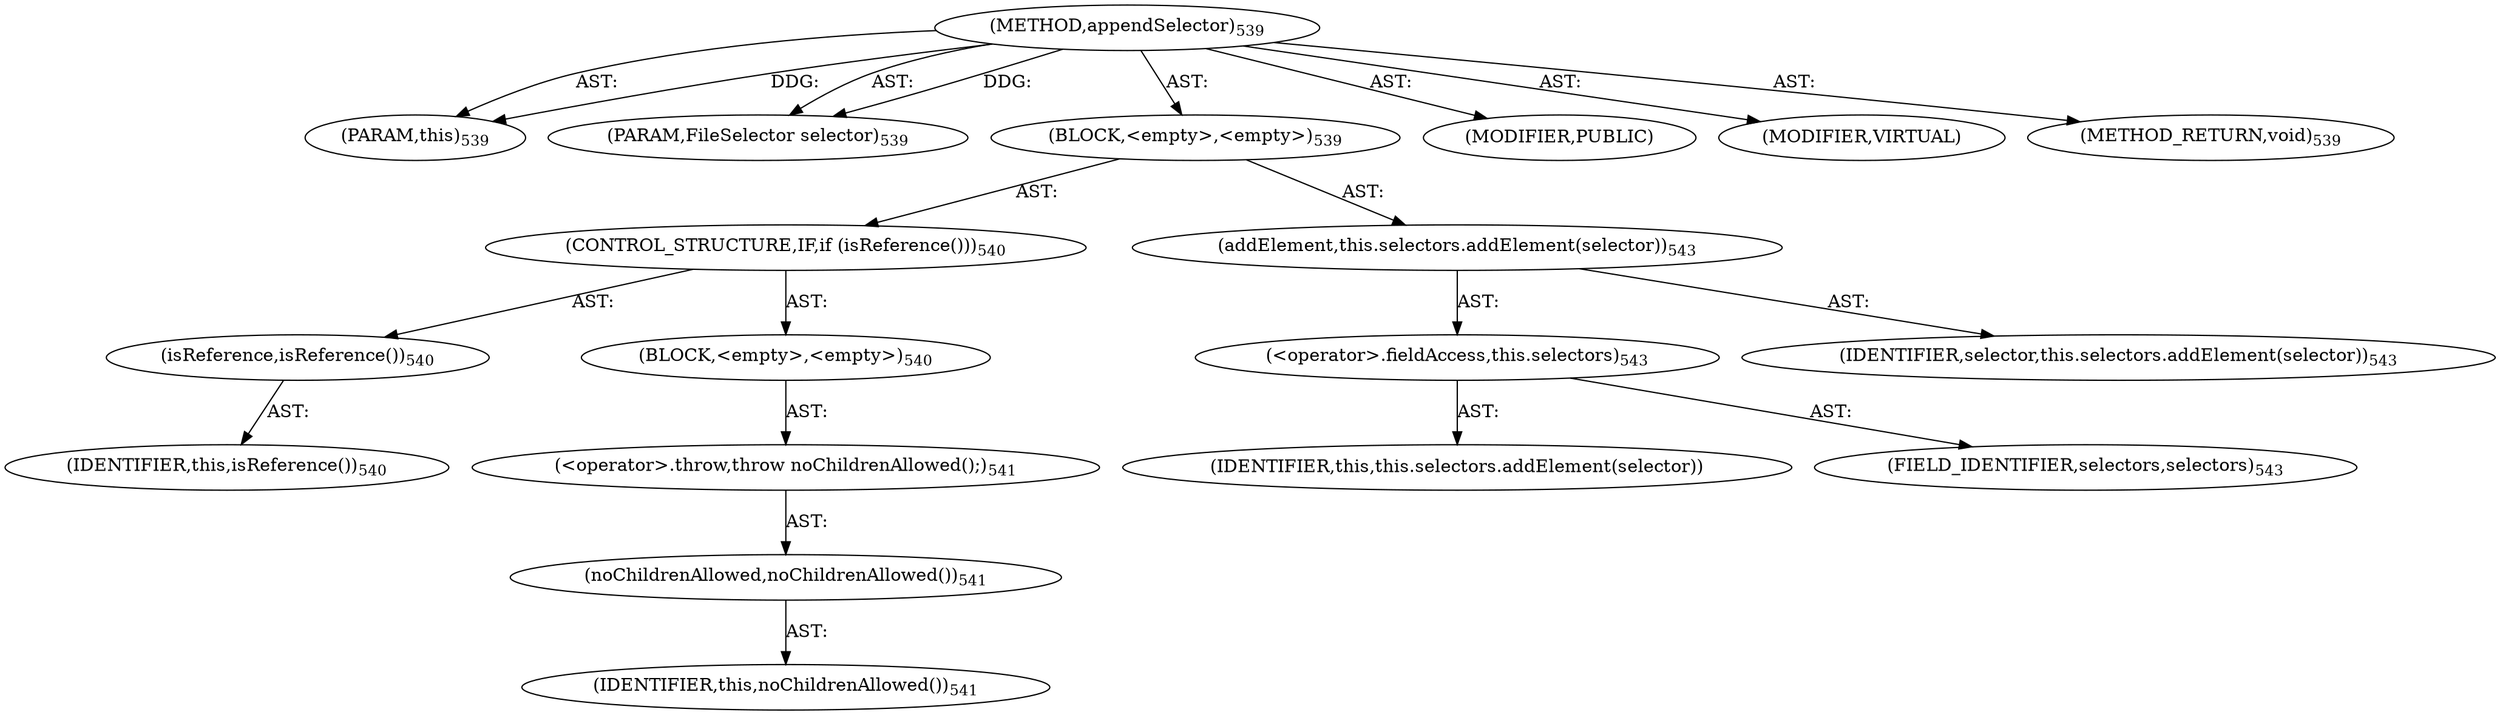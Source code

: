 digraph "appendSelector" {  
"111669149724" [label = <(METHOD,appendSelector)<SUB>539</SUB>> ]
"115964117018" [label = <(PARAM,this)<SUB>539</SUB>> ]
"115964117059" [label = <(PARAM,FileSelector selector)<SUB>539</SUB>> ]
"25769803854" [label = <(BLOCK,&lt;empty&gt;,&lt;empty&gt;)<SUB>539</SUB>> ]
"47244640301" [label = <(CONTROL_STRUCTURE,IF,if (isReference()))<SUB>540</SUB>> ]
"30064771434" [label = <(isReference,isReference())<SUB>540</SUB>> ]
"68719476817" [label = <(IDENTIFIER,this,isReference())<SUB>540</SUB>> ]
"25769803855" [label = <(BLOCK,&lt;empty&gt;,&lt;empty&gt;)<SUB>540</SUB>> ]
"30064771435" [label = <(&lt;operator&gt;.throw,throw noChildrenAllowed();)<SUB>541</SUB>> ]
"30064771436" [label = <(noChildrenAllowed,noChildrenAllowed())<SUB>541</SUB>> ]
"68719476818" [label = <(IDENTIFIER,this,noChildrenAllowed())<SUB>541</SUB>> ]
"30064771437" [label = <(addElement,this.selectors.addElement(selector))<SUB>543</SUB>> ]
"30064771438" [label = <(&lt;operator&gt;.fieldAccess,this.selectors)<SUB>543</SUB>> ]
"68719477029" [label = <(IDENTIFIER,this,this.selectors.addElement(selector))> ]
"55834574923" [label = <(FIELD_IDENTIFIER,selectors,selectors)<SUB>543</SUB>> ]
"68719477030" [label = <(IDENTIFIER,selector,this.selectors.addElement(selector))<SUB>543</SUB>> ]
"133143986239" [label = <(MODIFIER,PUBLIC)> ]
"133143986240" [label = <(MODIFIER,VIRTUAL)> ]
"128849018908" [label = <(METHOD_RETURN,void)<SUB>539</SUB>> ]
  "111669149724" -> "115964117018"  [ label = "AST: "] 
  "111669149724" -> "115964117059"  [ label = "AST: "] 
  "111669149724" -> "25769803854"  [ label = "AST: "] 
  "111669149724" -> "133143986239"  [ label = "AST: "] 
  "111669149724" -> "133143986240"  [ label = "AST: "] 
  "111669149724" -> "128849018908"  [ label = "AST: "] 
  "25769803854" -> "47244640301"  [ label = "AST: "] 
  "25769803854" -> "30064771437"  [ label = "AST: "] 
  "47244640301" -> "30064771434"  [ label = "AST: "] 
  "47244640301" -> "25769803855"  [ label = "AST: "] 
  "30064771434" -> "68719476817"  [ label = "AST: "] 
  "25769803855" -> "30064771435"  [ label = "AST: "] 
  "30064771435" -> "30064771436"  [ label = "AST: "] 
  "30064771436" -> "68719476818"  [ label = "AST: "] 
  "30064771437" -> "30064771438"  [ label = "AST: "] 
  "30064771437" -> "68719477030"  [ label = "AST: "] 
  "30064771438" -> "68719477029"  [ label = "AST: "] 
  "30064771438" -> "55834574923"  [ label = "AST: "] 
  "111669149724" -> "115964117018"  [ label = "DDG: "] 
  "111669149724" -> "115964117059"  [ label = "DDG: "] 
}

